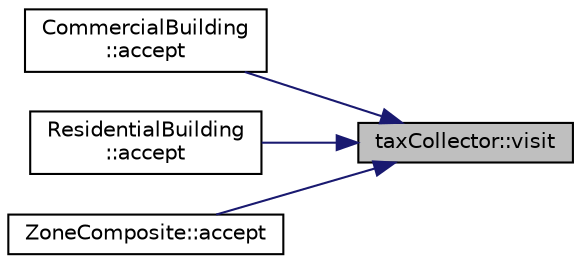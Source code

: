 digraph "taxCollector::visit"
{
 // LATEX_PDF_SIZE
  edge [fontname="Helvetica",fontsize="10",labelfontname="Helvetica",labelfontsize="10"];
  node [fontname="Helvetica",fontsize="10",shape=record];
  rankdir="RL";
  Node1 [label="taxCollector::visit",height=0.2,width=0.4,color="black", fillcolor="grey75", style="filled", fontcolor="black",tooltip="Visit a residential building to collect taxes."];
  Node1 -> Node2 [dir="back",color="midnightblue",fontsize="10",style="solid",fontname="Helvetica"];
  Node2 [label="CommercialBuilding\l::accept",height=0.2,width=0.4,color="black", fillcolor="white", style="filled",URL="$classCommercialBuilding.html#a9a93ba3f406d9ffda72692df6d5a8cdb",tooltip="Accepts a tax collector to process tax collection for the building."];
  Node1 -> Node3 [dir="back",color="midnightblue",fontsize="10",style="solid",fontname="Helvetica"];
  Node3 [label="ResidentialBuilding\l::accept",height=0.2,width=0.4,color="black", fillcolor="white", style="filled",URL="$classResidentialBuilding.html#adee553dc461abe2ba3e2f50613854522",tooltip="Accepts a taxCollector visitor to collect taxes from this building."];
  Node1 -> Node4 [dir="back",color="midnightblue",fontsize="10",style="solid",fontname="Helvetica"];
  Node4 [label="ZoneComposite::accept",height=0.2,width=0.4,color="black", fillcolor="white", style="filled",URL="$classZoneComposite.html#a610264e3ceac427c3628e68a6808a1ab",tooltip="Accepts a taxCollector visitor to apply tax operations within the zone."];
}
